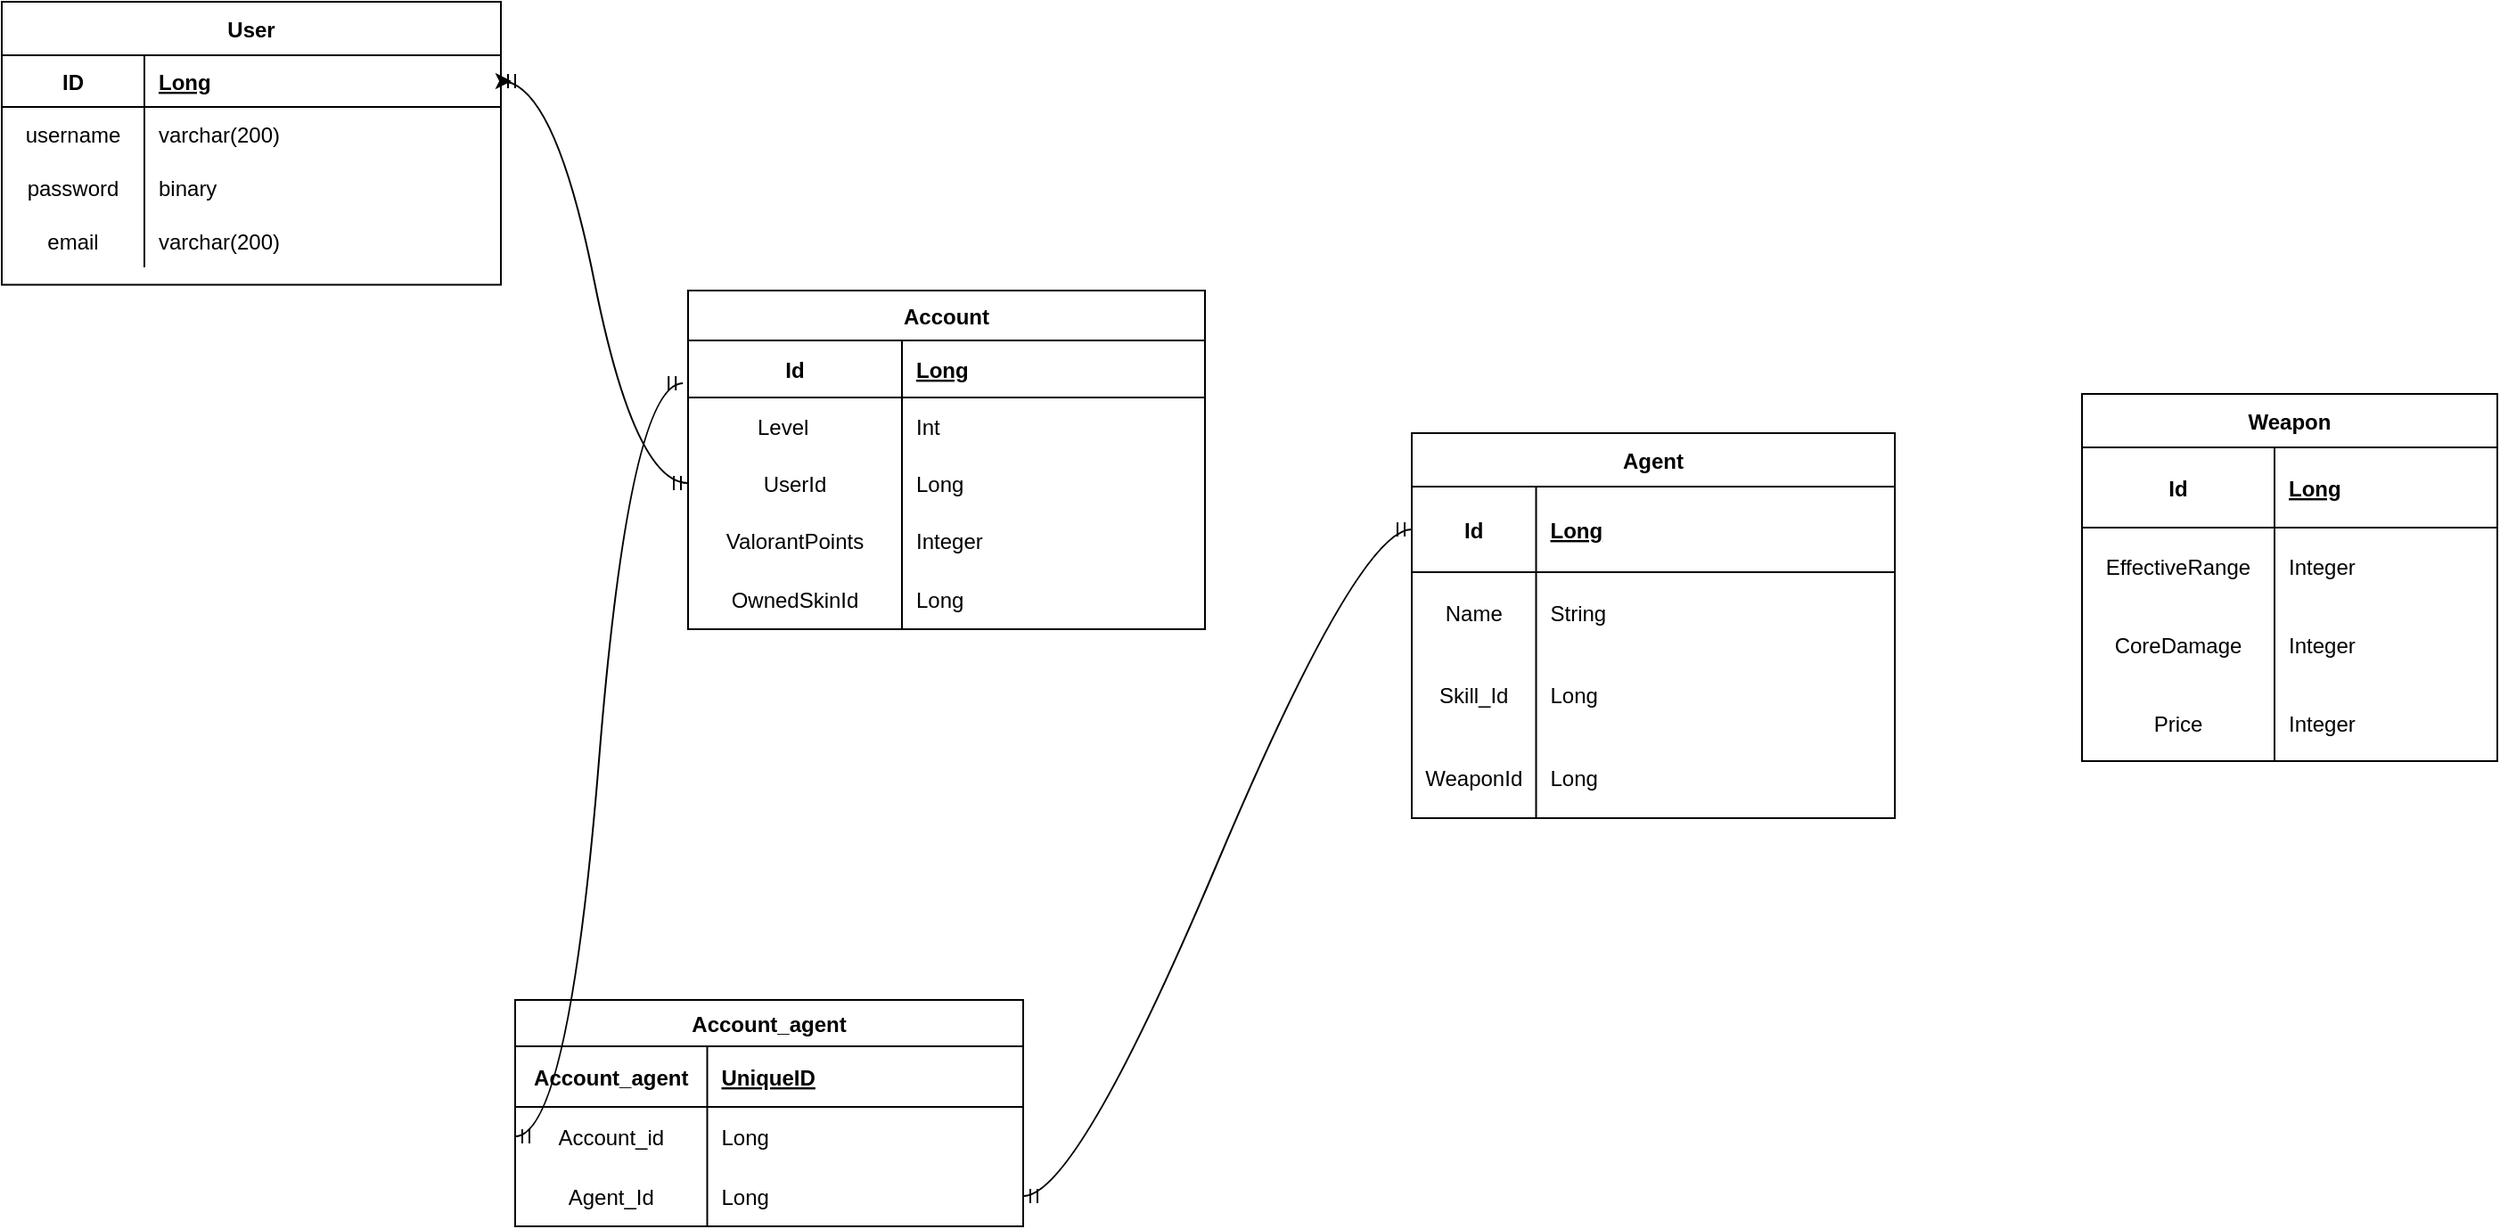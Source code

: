 <mxfile version="16.6.4" type="github"><diagram id="MxqoMbg6mT7qyHI4p-sc" name="Page-1"><mxGraphModel dx="1673" dy="885" grid="0" gridSize="10" guides="1" tooltips="1" connect="1" arrows="1" fold="1" page="1" pageScale="1" pageWidth="827" pageHeight="1169" math="0" shadow="0"><root><mxCell id="0"/><mxCell id="1" parent="0"/><mxCell id="zhGEIMyEr-bSJ3UOnFiU-1" value="User" style="shape=table;startSize=30;container=1;collapsible=1;childLayout=tableLayout;fixedRows=1;rowLines=0;fontStyle=1;align=center;resizeLast=1;" vertex="1" parent="1"><mxGeometry x="47" y="30" width="280" height="158.75" as="geometry"/></mxCell><mxCell id="zhGEIMyEr-bSJ3UOnFiU-2" value="" style="shape=tableRow;horizontal=0;startSize=0;swimlaneHead=0;swimlaneBody=0;fillColor=none;collapsible=0;dropTarget=0;points=[[0,0.5],[1,0.5]];portConstraint=eastwest;top=0;left=0;right=0;bottom=1;" vertex="1" parent="zhGEIMyEr-bSJ3UOnFiU-1"><mxGeometry y="30" width="280" height="29" as="geometry"/></mxCell><mxCell id="zhGEIMyEr-bSJ3UOnFiU-3" value="ID" style="shape=partialRectangle;connectable=0;fillColor=none;top=0;left=0;bottom=0;right=0;fontStyle=1;overflow=hidden;" vertex="1" parent="zhGEIMyEr-bSJ3UOnFiU-2"><mxGeometry width="80" height="29" as="geometry"><mxRectangle width="80" height="29" as="alternateBounds"/></mxGeometry></mxCell><mxCell id="zhGEIMyEr-bSJ3UOnFiU-4" value="Long" style="shape=partialRectangle;connectable=0;fillColor=none;top=0;left=0;bottom=0;right=0;align=left;spacingLeft=6;fontStyle=5;overflow=hidden;" vertex="1" parent="zhGEIMyEr-bSJ3UOnFiU-2"><mxGeometry x="80" width="200" height="29" as="geometry"><mxRectangle width="200" height="29" as="alternateBounds"/></mxGeometry></mxCell><mxCell id="zhGEIMyEr-bSJ3UOnFiU-5" value="" style="shape=tableRow;horizontal=0;startSize=0;swimlaneHead=0;swimlaneBody=0;fillColor=none;collapsible=0;dropTarget=0;points=[[0,0.5],[1,0.5]];portConstraint=eastwest;top=0;left=0;right=0;bottom=0;" vertex="1" parent="zhGEIMyEr-bSJ3UOnFiU-1"><mxGeometry y="59" width="280" height="30" as="geometry"/></mxCell><mxCell id="zhGEIMyEr-bSJ3UOnFiU-6" value="username" style="shape=partialRectangle;connectable=0;fillColor=none;top=0;left=0;bottom=0;right=0;editable=1;overflow=hidden;" vertex="1" parent="zhGEIMyEr-bSJ3UOnFiU-5"><mxGeometry width="80" height="30" as="geometry"><mxRectangle width="80" height="30" as="alternateBounds"/></mxGeometry></mxCell><mxCell id="zhGEIMyEr-bSJ3UOnFiU-7" value="varchar(200)" style="shape=partialRectangle;connectable=0;fillColor=none;top=0;left=0;bottom=0;right=0;align=left;spacingLeft=6;overflow=hidden;" vertex="1" parent="zhGEIMyEr-bSJ3UOnFiU-5"><mxGeometry x="80" width="200" height="30" as="geometry"><mxRectangle width="200" height="30" as="alternateBounds"/></mxGeometry></mxCell><mxCell id="zhGEIMyEr-bSJ3UOnFiU-8" value="" style="shape=tableRow;horizontal=0;startSize=0;swimlaneHead=0;swimlaneBody=0;fillColor=none;collapsible=0;dropTarget=0;points=[[0,0.5],[1,0.5]];portConstraint=eastwest;top=0;left=0;right=0;bottom=0;" vertex="1" parent="zhGEIMyEr-bSJ3UOnFiU-1"><mxGeometry y="89" width="280" height="30" as="geometry"/></mxCell><mxCell id="zhGEIMyEr-bSJ3UOnFiU-9" value="password" style="shape=partialRectangle;connectable=0;fillColor=none;top=0;left=0;bottom=0;right=0;editable=1;overflow=hidden;" vertex="1" parent="zhGEIMyEr-bSJ3UOnFiU-8"><mxGeometry width="80" height="30" as="geometry"><mxRectangle width="80" height="30" as="alternateBounds"/></mxGeometry></mxCell><mxCell id="zhGEIMyEr-bSJ3UOnFiU-10" value="binary" style="shape=partialRectangle;connectable=0;fillColor=none;top=0;left=0;bottom=0;right=0;align=left;spacingLeft=6;overflow=hidden;" vertex="1" parent="zhGEIMyEr-bSJ3UOnFiU-8"><mxGeometry x="80" width="200" height="30" as="geometry"><mxRectangle width="200" height="30" as="alternateBounds"/></mxGeometry></mxCell><mxCell id="zhGEIMyEr-bSJ3UOnFiU-11" value="" style="shape=tableRow;horizontal=0;startSize=0;swimlaneHead=0;swimlaneBody=0;fillColor=none;collapsible=0;dropTarget=0;points=[[0,0.5],[1,0.5]];portConstraint=eastwest;top=0;left=0;right=0;bottom=0;" vertex="1" parent="zhGEIMyEr-bSJ3UOnFiU-1"><mxGeometry y="119" width="280" height="30" as="geometry"/></mxCell><mxCell id="zhGEIMyEr-bSJ3UOnFiU-12" value="email" style="shape=partialRectangle;connectable=0;fillColor=none;top=0;left=0;bottom=0;right=0;editable=1;overflow=hidden;" vertex="1" parent="zhGEIMyEr-bSJ3UOnFiU-11"><mxGeometry width="80" height="30" as="geometry"><mxRectangle width="80" height="30" as="alternateBounds"/></mxGeometry></mxCell><mxCell id="zhGEIMyEr-bSJ3UOnFiU-13" value="varchar(200)" style="shape=partialRectangle;connectable=0;fillColor=none;top=0;left=0;bottom=0;right=0;align=left;spacingLeft=6;overflow=hidden;" vertex="1" parent="zhGEIMyEr-bSJ3UOnFiU-11"><mxGeometry x="80" width="200" height="30" as="geometry"><mxRectangle width="200" height="30" as="alternateBounds"/></mxGeometry></mxCell><object label="Account" placeholders="1" id="zhGEIMyEr-bSJ3UOnFiU-22"><mxCell style="shape=table;startSize=28;container=1;collapsible=1;childLayout=tableLayout;fixedRows=0;rowLines=0;fontStyle=1;align=center;resizeLast=1;fontColor=none;resizeLastRow=1;" vertex="1" parent="1"><mxGeometry x="432" y="192" width="290" height="190" as="geometry"/></mxCell></object><mxCell id="zhGEIMyEr-bSJ3UOnFiU-23" value="" style="shape=tableRow;horizontal=0;startSize=0;swimlaneHead=0;swimlaneBody=0;fillColor=none;collapsible=0;dropTarget=0;points=[[0,0.5],[1,0.5]];portConstraint=eastwest;top=0;left=0;right=0;bottom=1;fontColor=none;" vertex="1" parent="zhGEIMyEr-bSJ3UOnFiU-22"><mxGeometry y="28" width="290" height="32" as="geometry"/></mxCell><mxCell id="zhGEIMyEr-bSJ3UOnFiU-24" value="Id" style="shape=partialRectangle;connectable=0;fillColor=none;top=0;left=0;bottom=0;right=0;fontStyle=1;overflow=hidden;fontColor=none;" vertex="1" parent="zhGEIMyEr-bSJ3UOnFiU-23"><mxGeometry width="120" height="32" as="geometry"><mxRectangle width="120" height="32" as="alternateBounds"/></mxGeometry></mxCell><mxCell id="zhGEIMyEr-bSJ3UOnFiU-25" value="Long" style="shape=partialRectangle;connectable=0;fillColor=none;top=0;left=0;bottom=0;right=0;align=left;spacingLeft=6;fontStyle=5;overflow=hidden;fontColor=none;" vertex="1" parent="zhGEIMyEr-bSJ3UOnFiU-23"><mxGeometry x="120" width="170" height="32" as="geometry"><mxRectangle width="170" height="32" as="alternateBounds"/></mxGeometry></mxCell><mxCell id="zhGEIMyEr-bSJ3UOnFiU-26" value="" style="shape=tableRow;horizontal=0;startSize=0;swimlaneHead=0;swimlaneBody=0;fillColor=none;collapsible=0;dropTarget=0;points=[[0,0.5],[1,0.5]];portConstraint=eastwest;top=0;left=0;right=0;bottom=0;fontColor=none;" vertex="1" parent="zhGEIMyEr-bSJ3UOnFiU-22"><mxGeometry y="60" width="290" height="32" as="geometry"/></mxCell><mxCell id="zhGEIMyEr-bSJ3UOnFiU-27" value="Level    " style="shape=partialRectangle;connectable=0;fillColor=none;top=0;left=0;bottom=0;right=0;editable=1;overflow=hidden;fontColor=none;" vertex="1" parent="zhGEIMyEr-bSJ3UOnFiU-26"><mxGeometry width="120" height="32" as="geometry"><mxRectangle width="120" height="32" as="alternateBounds"/></mxGeometry></mxCell><mxCell id="zhGEIMyEr-bSJ3UOnFiU-28" value="Int" style="shape=partialRectangle;connectable=0;fillColor=none;top=0;left=0;bottom=0;right=0;align=left;spacingLeft=6;overflow=hidden;fontColor=none;" vertex="1" parent="zhGEIMyEr-bSJ3UOnFiU-26"><mxGeometry x="120" width="170" height="32" as="geometry"><mxRectangle width="170" height="32" as="alternateBounds"/></mxGeometry></mxCell><mxCell id="zhGEIMyEr-bSJ3UOnFiU-29" value="" style="shape=tableRow;horizontal=0;startSize=0;swimlaneHead=0;swimlaneBody=0;fillColor=none;collapsible=0;dropTarget=0;points=[[0,0.5],[1,0.5]];portConstraint=eastwest;top=0;left=0;right=0;bottom=0;fontColor=none;" vertex="1" parent="zhGEIMyEr-bSJ3UOnFiU-22"><mxGeometry y="92" width="290" height="32" as="geometry"/></mxCell><mxCell id="zhGEIMyEr-bSJ3UOnFiU-30" value="UserId" style="shape=partialRectangle;connectable=0;fillColor=none;top=0;left=0;bottom=0;right=0;editable=1;overflow=hidden;fontColor=none;" vertex="1" parent="zhGEIMyEr-bSJ3UOnFiU-29"><mxGeometry width="120" height="32" as="geometry"><mxRectangle width="120" height="32" as="alternateBounds"/></mxGeometry></mxCell><mxCell id="zhGEIMyEr-bSJ3UOnFiU-31" value="Long" style="shape=partialRectangle;connectable=0;fillColor=none;top=0;left=0;bottom=0;right=0;align=left;spacingLeft=6;overflow=hidden;fontColor=none;" vertex="1" parent="zhGEIMyEr-bSJ3UOnFiU-29"><mxGeometry x="120" width="170" height="32" as="geometry"><mxRectangle width="170" height="32" as="alternateBounds"/></mxGeometry></mxCell><mxCell id="zhGEIMyEr-bSJ3UOnFiU-66" style="shape=tableRow;horizontal=0;startSize=0;swimlaneHead=0;swimlaneBody=0;fillColor=none;collapsible=0;dropTarget=0;points=[[0,0.5],[1,0.5]];portConstraint=eastwest;top=0;left=0;right=0;bottom=0;fontColor=none;" vertex="1" parent="zhGEIMyEr-bSJ3UOnFiU-22"><mxGeometry y="124" width="290" height="32" as="geometry"/></mxCell><mxCell id="zhGEIMyEr-bSJ3UOnFiU-67" value="ValorantPoints" style="shape=partialRectangle;connectable=0;fillColor=none;top=0;left=0;bottom=0;right=0;editable=1;overflow=hidden;fontColor=none;" vertex="1" parent="zhGEIMyEr-bSJ3UOnFiU-66"><mxGeometry width="120" height="32" as="geometry"><mxRectangle width="120" height="32" as="alternateBounds"/></mxGeometry></mxCell><mxCell id="zhGEIMyEr-bSJ3UOnFiU-68" value="Integer" style="shape=partialRectangle;connectable=0;fillColor=none;top=0;left=0;bottom=0;right=0;align=left;spacingLeft=6;overflow=hidden;fontColor=none;" vertex="1" parent="zhGEIMyEr-bSJ3UOnFiU-66"><mxGeometry x="120" width="170" height="32" as="geometry"><mxRectangle width="170" height="32" as="alternateBounds"/></mxGeometry></mxCell><mxCell id="zhGEIMyEr-bSJ3UOnFiU-69" style="shape=tableRow;horizontal=0;startSize=0;swimlaneHead=0;swimlaneBody=0;fillColor=none;collapsible=0;dropTarget=0;points=[[0,0.5],[1,0.5]];portConstraint=eastwest;top=0;left=0;right=0;bottom=0;fontColor=none;" vertex="1" parent="zhGEIMyEr-bSJ3UOnFiU-22"><mxGeometry y="156" width="290" height="34" as="geometry"/></mxCell><mxCell id="zhGEIMyEr-bSJ3UOnFiU-70" value="OwnedSkinId" style="shape=partialRectangle;connectable=0;fillColor=none;top=0;left=0;bottom=0;right=0;editable=1;overflow=hidden;fontColor=none;" vertex="1" parent="zhGEIMyEr-bSJ3UOnFiU-69"><mxGeometry width="120" height="34" as="geometry"><mxRectangle width="120" height="34" as="alternateBounds"/></mxGeometry></mxCell><mxCell id="zhGEIMyEr-bSJ3UOnFiU-71" value="Long" style="shape=partialRectangle;connectable=0;fillColor=none;top=0;left=0;bottom=0;right=0;align=left;spacingLeft=6;overflow=hidden;fontColor=none;" vertex="1" parent="zhGEIMyEr-bSJ3UOnFiU-69"><mxGeometry x="120" width="170" height="34" as="geometry"><mxRectangle width="170" height="34" as="alternateBounds"/></mxGeometry></mxCell><mxCell id="zhGEIMyEr-bSJ3UOnFiU-49" value="Agent" style="shape=table;startSize=30;container=1;collapsible=1;childLayout=tableLayout;fixedRows=0;rowLines=0;fontStyle=1;align=center;resizeLast=1;fontColor=none;columnLines=1;" vertex="1" parent="1"><mxGeometry x="838" y="272" width="271" height="216" as="geometry"/></mxCell><mxCell id="zhGEIMyEr-bSJ3UOnFiU-50" value="" style="shape=tableRow;horizontal=0;startSize=0;swimlaneHead=0;swimlaneBody=0;fillColor=none;collapsible=0;dropTarget=0;points=[[0,0.5],[1,0.5]];portConstraint=eastwest;top=0;left=0;right=0;bottom=1;fontColor=none;" vertex="1" parent="zhGEIMyEr-bSJ3UOnFiU-49"><mxGeometry y="30" width="271" height="48" as="geometry"/></mxCell><mxCell id="zhGEIMyEr-bSJ3UOnFiU-51" value="Id" style="shape=partialRectangle;connectable=0;fillColor=none;top=0;left=0;bottom=0;right=0;fontStyle=1;overflow=hidden;fontColor=none;" vertex="1" parent="zhGEIMyEr-bSJ3UOnFiU-50"><mxGeometry width="69.75" height="48" as="geometry"><mxRectangle width="69.75" height="48" as="alternateBounds"/></mxGeometry></mxCell><mxCell id="zhGEIMyEr-bSJ3UOnFiU-52" value="Long" style="shape=partialRectangle;connectable=0;fillColor=none;top=0;left=0;bottom=0;right=0;align=left;spacingLeft=6;fontStyle=5;overflow=hidden;fontColor=none;" vertex="1" parent="zhGEIMyEr-bSJ3UOnFiU-50"><mxGeometry x="69.75" width="201.25" height="48" as="geometry"><mxRectangle width="201.25" height="48" as="alternateBounds"/></mxGeometry></mxCell><mxCell id="zhGEIMyEr-bSJ3UOnFiU-53" value="" style="shape=tableRow;horizontal=0;startSize=0;swimlaneHead=0;swimlaneBody=0;fillColor=none;collapsible=0;dropTarget=0;points=[[0,0.5],[1,0.5]];portConstraint=eastwest;top=0;left=0;right=0;bottom=0;fontColor=none;" vertex="1" parent="zhGEIMyEr-bSJ3UOnFiU-49"><mxGeometry y="78" width="271" height="45" as="geometry"/></mxCell><mxCell id="zhGEIMyEr-bSJ3UOnFiU-54" value="Name" style="shape=partialRectangle;connectable=0;fillColor=none;top=0;left=0;bottom=0;right=0;editable=1;overflow=hidden;fontColor=none;" vertex="1" parent="zhGEIMyEr-bSJ3UOnFiU-53"><mxGeometry width="69.75" height="45" as="geometry"><mxRectangle width="69.75" height="45" as="alternateBounds"/></mxGeometry></mxCell><mxCell id="zhGEIMyEr-bSJ3UOnFiU-55" value="String" style="shape=partialRectangle;connectable=0;fillColor=none;top=0;left=0;bottom=0;right=0;align=left;spacingLeft=6;overflow=hidden;fontColor=none;" vertex="1" parent="zhGEIMyEr-bSJ3UOnFiU-53"><mxGeometry x="69.75" width="201.25" height="45" as="geometry"><mxRectangle width="201.25" height="45" as="alternateBounds"/></mxGeometry></mxCell><mxCell id="zhGEIMyEr-bSJ3UOnFiU-56" value="" style="shape=tableRow;horizontal=0;startSize=0;swimlaneHead=0;swimlaneBody=0;fillColor=none;collapsible=0;dropTarget=0;points=[[0,0.5],[1,0.5]];portConstraint=eastwest;top=0;left=0;right=0;bottom=0;fontColor=none;" vertex="1" parent="zhGEIMyEr-bSJ3UOnFiU-49"><mxGeometry y="123" width="271" height="47" as="geometry"/></mxCell><mxCell id="zhGEIMyEr-bSJ3UOnFiU-57" value="Skill_Id" style="shape=partialRectangle;connectable=0;fillColor=none;top=0;left=0;bottom=0;right=0;editable=1;overflow=hidden;fontColor=none;" vertex="1" parent="zhGEIMyEr-bSJ3UOnFiU-56"><mxGeometry width="69.75" height="47" as="geometry"><mxRectangle width="69.75" height="47" as="alternateBounds"/></mxGeometry></mxCell><mxCell id="zhGEIMyEr-bSJ3UOnFiU-58" value="Long" style="shape=partialRectangle;connectable=0;fillColor=none;top=0;left=0;bottom=0;right=0;align=left;spacingLeft=6;overflow=hidden;fontColor=none;" vertex="1" parent="zhGEIMyEr-bSJ3UOnFiU-56"><mxGeometry x="69.75" width="201.25" height="47" as="geometry"><mxRectangle width="201.25" height="47" as="alternateBounds"/></mxGeometry></mxCell><mxCell id="zhGEIMyEr-bSJ3UOnFiU-59" value="" style="shape=tableRow;horizontal=0;startSize=0;swimlaneHead=0;swimlaneBody=0;fillColor=none;collapsible=0;dropTarget=0;points=[[0,0.5],[1,0.5]];portConstraint=eastwest;top=0;left=0;right=0;bottom=0;fontColor=none;" vertex="1" parent="zhGEIMyEr-bSJ3UOnFiU-49"><mxGeometry y="170" width="271" height="46" as="geometry"/></mxCell><mxCell id="zhGEIMyEr-bSJ3UOnFiU-60" value="WeaponId" style="shape=partialRectangle;connectable=0;fillColor=none;top=0;left=0;bottom=0;right=0;editable=1;overflow=hidden;fontColor=none;" vertex="1" parent="zhGEIMyEr-bSJ3UOnFiU-59"><mxGeometry width="69.75" height="46" as="geometry"><mxRectangle width="69.75" height="46" as="alternateBounds"/></mxGeometry></mxCell><mxCell id="zhGEIMyEr-bSJ3UOnFiU-61" value="Long" style="shape=partialRectangle;connectable=0;fillColor=none;top=0;left=0;bottom=0;right=0;align=left;spacingLeft=6;overflow=hidden;fontColor=none;" vertex="1" parent="zhGEIMyEr-bSJ3UOnFiU-59"><mxGeometry x="69.75" width="201.25" height="46" as="geometry"><mxRectangle width="201.25" height="46" as="alternateBounds"/></mxGeometry></mxCell><mxCell id="zhGEIMyEr-bSJ3UOnFiU-75" style="edgeStyle=orthogonalEdgeStyle;curved=1;orthogonalLoop=1;jettySize=auto;html=1;exitX=1;exitY=0.5;exitDx=0;exitDy=0;fontColor=none;endFill=1;" edge="1" parent="1" source="zhGEIMyEr-bSJ3UOnFiU-2"><mxGeometry relative="1" as="geometry"><mxPoint x="333" y="75" as="targetPoint"/></mxGeometry></mxCell><mxCell id="zhGEIMyEr-bSJ3UOnFiU-76" value="" style="edgeStyle=entityRelationEdgeStyle;fontSize=12;html=1;endArrow=ERmandOne;startArrow=ERmandOne;fontColor=none;curved=1;" edge="1" parent="1" source="zhGEIMyEr-bSJ3UOnFiU-29" target="zhGEIMyEr-bSJ3UOnFiU-2"><mxGeometry width="100" height="100" relative="1" as="geometry"><mxPoint x="368" y="349" as="sourcePoint"/><mxPoint x="548" y="121" as="targetPoint"/></mxGeometry></mxCell><mxCell id="zhGEIMyEr-bSJ3UOnFiU-77" value="Account_agent" style="shape=table;startSize=26;container=1;collapsible=1;childLayout=tableLayout;fixedRows=0;rowLines=0;fontStyle=1;align=center;resizeLast=1;fontColor=none;resizeLastRow=0;columnLines=1;" vertex="1" parent="1"><mxGeometry x="335" y="590" width="285" height="127" as="geometry"/></mxCell><mxCell id="zhGEIMyEr-bSJ3UOnFiU-78" value="" style="shape=tableRow;horizontal=0;startSize=0;swimlaneHead=0;swimlaneBody=0;fillColor=none;collapsible=0;dropTarget=0;points=[[0,0.5],[1,0.5]];portConstraint=eastwest;top=0;left=0;right=0;bottom=1;fontColor=none;" vertex="1" parent="zhGEIMyEr-bSJ3UOnFiU-77"><mxGeometry y="26" width="285" height="34" as="geometry"/></mxCell><mxCell id="zhGEIMyEr-bSJ3UOnFiU-79" value="Account_agent" style="shape=partialRectangle;connectable=0;fillColor=none;top=0;left=0;bottom=0;right=0;fontStyle=1;overflow=hidden;fontColor=none;" vertex="1" parent="zhGEIMyEr-bSJ3UOnFiU-78"><mxGeometry width="107.75" height="34" as="geometry"><mxRectangle width="107.75" height="34" as="alternateBounds"/></mxGeometry></mxCell><mxCell id="zhGEIMyEr-bSJ3UOnFiU-80" value="UniqueID" style="shape=partialRectangle;connectable=0;fillColor=none;top=0;left=0;bottom=0;right=0;align=left;spacingLeft=6;fontStyle=5;overflow=hidden;fontColor=none;" vertex="1" parent="zhGEIMyEr-bSJ3UOnFiU-78"><mxGeometry x="107.75" width="177.25" height="34" as="geometry"><mxRectangle width="177.25" height="34" as="alternateBounds"/></mxGeometry></mxCell><mxCell id="zhGEIMyEr-bSJ3UOnFiU-81" value="" style="shape=tableRow;horizontal=0;startSize=0;swimlaneHead=0;swimlaneBody=0;fillColor=none;collapsible=0;dropTarget=0;points=[[0,0.5],[1,0.5]];portConstraint=eastwest;top=0;left=0;right=0;bottom=0;fontColor=none;" vertex="1" parent="zhGEIMyEr-bSJ3UOnFiU-77"><mxGeometry y="60" width="285" height="33" as="geometry"/></mxCell><mxCell id="zhGEIMyEr-bSJ3UOnFiU-82" value="Account_id" style="shape=partialRectangle;connectable=0;fillColor=none;top=0;left=0;bottom=0;right=0;editable=1;overflow=hidden;fontColor=none;" vertex="1" parent="zhGEIMyEr-bSJ3UOnFiU-81"><mxGeometry width="107.75" height="33" as="geometry"><mxRectangle width="107.75" height="33" as="alternateBounds"/></mxGeometry></mxCell><mxCell id="zhGEIMyEr-bSJ3UOnFiU-83" value="Long" style="shape=partialRectangle;connectable=0;fillColor=none;top=0;left=0;bottom=0;right=0;align=left;spacingLeft=6;overflow=hidden;fontColor=none;" vertex="1" parent="zhGEIMyEr-bSJ3UOnFiU-81"><mxGeometry x="107.75" width="177.25" height="33" as="geometry"><mxRectangle width="177.25" height="33" as="alternateBounds"/></mxGeometry></mxCell><mxCell id="zhGEIMyEr-bSJ3UOnFiU-84" value="" style="shape=tableRow;horizontal=0;startSize=0;swimlaneHead=0;swimlaneBody=0;fillColor=none;collapsible=0;dropTarget=0;points=[[0,0.5],[1,0.5]];portConstraint=eastwest;top=0;left=0;right=0;bottom=0;fontColor=none;" vertex="1" parent="zhGEIMyEr-bSJ3UOnFiU-77"><mxGeometry y="93" width="285" height="34" as="geometry"/></mxCell><mxCell id="zhGEIMyEr-bSJ3UOnFiU-85" value="Agent_Id" style="shape=partialRectangle;connectable=0;fillColor=none;top=0;left=0;bottom=0;right=0;editable=1;overflow=hidden;fontColor=none;" vertex="1" parent="zhGEIMyEr-bSJ3UOnFiU-84"><mxGeometry width="107.75" height="34" as="geometry"><mxRectangle width="107.75" height="34" as="alternateBounds"/></mxGeometry></mxCell><mxCell id="zhGEIMyEr-bSJ3UOnFiU-86" value="Long" style="shape=partialRectangle;connectable=0;fillColor=none;top=0;left=0;bottom=0;right=0;align=left;spacingLeft=6;overflow=hidden;fontColor=none;" vertex="1" parent="zhGEIMyEr-bSJ3UOnFiU-84"><mxGeometry x="107.75" width="177.25" height="34" as="geometry"><mxRectangle width="177.25" height="34" as="alternateBounds"/></mxGeometry></mxCell><mxCell id="zhGEIMyEr-bSJ3UOnFiU-91" value="" style="edgeStyle=entityRelationEdgeStyle;fontSize=12;html=1;endArrow=ERmandOne;startArrow=ERmandOne;fontColor=none;curved=1;entryX=-0.01;entryY=0.75;entryDx=0;entryDy=0;entryPerimeter=0;exitX=0;exitY=0.5;exitDx=0;exitDy=0;" edge="1" parent="1" source="zhGEIMyEr-bSJ3UOnFiU-81" target="zhGEIMyEr-bSJ3UOnFiU-23"><mxGeometry width="100" height="100" relative="1" as="geometry"><mxPoint x="368" y="544" as="sourcePoint"/><mxPoint x="346" y="355" as="targetPoint"/></mxGeometry></mxCell><mxCell id="zhGEIMyEr-bSJ3UOnFiU-92" value="" style="edgeStyle=entityRelationEdgeStyle;fontSize=12;html=1;endArrow=ERmandOne;startArrow=ERmandOne;fontColor=none;curved=1;entryX=0;entryY=0.5;entryDx=0;entryDy=0;exitX=1;exitY=0.5;exitDx=0;exitDy=0;" edge="1" parent="1" source="zhGEIMyEr-bSJ3UOnFiU-84" target="zhGEIMyEr-bSJ3UOnFiU-50"><mxGeometry width="100" height="100" relative="1" as="geometry"><mxPoint x="654" y="699" as="sourcePoint"/><mxPoint x="754" y="599" as="targetPoint"/></mxGeometry></mxCell><mxCell id="zhGEIMyEr-bSJ3UOnFiU-93" value="Weapon" style="shape=table;startSize=30;container=1;collapsible=1;childLayout=tableLayout;fixedRows=0;rowLines=0;fontStyle=1;align=center;resizeLast=1;fontColor=none;" vertex="1" parent="1"><mxGeometry x="1214" y="250" width="233" height="206" as="geometry"/></mxCell><mxCell id="zhGEIMyEr-bSJ3UOnFiU-94" value="" style="shape=tableRow;horizontal=0;startSize=0;swimlaneHead=0;swimlaneBody=0;fillColor=none;collapsible=0;dropTarget=0;points=[[0,0.5],[1,0.5]];portConstraint=eastwest;top=0;left=0;right=0;bottom=1;fontColor=none;" vertex="1" parent="zhGEIMyEr-bSJ3UOnFiU-93"><mxGeometry y="30" width="233" height="45" as="geometry"/></mxCell><mxCell id="zhGEIMyEr-bSJ3UOnFiU-95" value="Id" style="shape=partialRectangle;connectable=0;fillColor=none;top=0;left=0;bottom=0;right=0;fontStyle=1;overflow=hidden;fontColor=none;" vertex="1" parent="zhGEIMyEr-bSJ3UOnFiU-94"><mxGeometry width="108.0" height="45" as="geometry"><mxRectangle width="108.0" height="45" as="alternateBounds"/></mxGeometry></mxCell><mxCell id="zhGEIMyEr-bSJ3UOnFiU-96" value="Long" style="shape=partialRectangle;connectable=0;fillColor=none;top=0;left=0;bottom=0;right=0;align=left;spacingLeft=6;fontStyle=5;overflow=hidden;fontColor=none;" vertex="1" parent="zhGEIMyEr-bSJ3UOnFiU-94"><mxGeometry x="108.0" width="125.0" height="45" as="geometry"><mxRectangle width="125.0" height="45" as="alternateBounds"/></mxGeometry></mxCell><mxCell id="zhGEIMyEr-bSJ3UOnFiU-97" value="" style="shape=tableRow;horizontal=0;startSize=0;swimlaneHead=0;swimlaneBody=0;fillColor=none;collapsible=0;dropTarget=0;points=[[0,0.5],[1,0.5]];portConstraint=eastwest;top=0;left=0;right=0;bottom=0;fontColor=none;" vertex="1" parent="zhGEIMyEr-bSJ3UOnFiU-93"><mxGeometry y="75" width="233" height="43" as="geometry"/></mxCell><mxCell id="zhGEIMyEr-bSJ3UOnFiU-98" value="EffectiveRange" style="shape=partialRectangle;connectable=0;fillColor=none;top=0;left=0;bottom=0;right=0;editable=1;overflow=hidden;fontColor=none;" vertex="1" parent="zhGEIMyEr-bSJ3UOnFiU-97"><mxGeometry width="108.0" height="43" as="geometry"><mxRectangle width="108.0" height="43" as="alternateBounds"/></mxGeometry></mxCell><mxCell id="zhGEIMyEr-bSJ3UOnFiU-99" value="Integer" style="shape=partialRectangle;connectable=0;fillColor=none;top=0;left=0;bottom=0;right=0;align=left;spacingLeft=6;overflow=hidden;fontColor=none;" vertex="1" parent="zhGEIMyEr-bSJ3UOnFiU-97"><mxGeometry x="108.0" width="125.0" height="43" as="geometry"><mxRectangle width="125.0" height="43" as="alternateBounds"/></mxGeometry></mxCell><mxCell id="zhGEIMyEr-bSJ3UOnFiU-100" value="" style="shape=tableRow;horizontal=0;startSize=0;swimlaneHead=0;swimlaneBody=0;fillColor=none;collapsible=0;dropTarget=0;points=[[0,0.5],[1,0.5]];portConstraint=eastwest;top=0;left=0;right=0;bottom=0;fontColor=none;" vertex="1" parent="zhGEIMyEr-bSJ3UOnFiU-93"><mxGeometry y="118" width="233" height="45" as="geometry"/></mxCell><mxCell id="zhGEIMyEr-bSJ3UOnFiU-101" value="CoreDamage" style="shape=partialRectangle;connectable=0;fillColor=none;top=0;left=0;bottom=0;right=0;editable=1;overflow=hidden;fontColor=none;" vertex="1" parent="zhGEIMyEr-bSJ3UOnFiU-100"><mxGeometry width="108.0" height="45" as="geometry"><mxRectangle width="108.0" height="45" as="alternateBounds"/></mxGeometry></mxCell><mxCell id="zhGEIMyEr-bSJ3UOnFiU-102" value="Integer" style="shape=partialRectangle;connectable=0;fillColor=none;top=0;left=0;bottom=0;right=0;align=left;spacingLeft=6;overflow=hidden;fontColor=none;" vertex="1" parent="zhGEIMyEr-bSJ3UOnFiU-100"><mxGeometry x="108.0" width="125.0" height="45" as="geometry"><mxRectangle width="125.0" height="45" as="alternateBounds"/></mxGeometry></mxCell><mxCell id="zhGEIMyEr-bSJ3UOnFiU-103" value="" style="shape=tableRow;horizontal=0;startSize=0;swimlaneHead=0;swimlaneBody=0;fillColor=none;collapsible=0;dropTarget=0;points=[[0,0.5],[1,0.5]];portConstraint=eastwest;top=0;left=0;right=0;bottom=0;fontColor=none;" vertex="1" parent="zhGEIMyEr-bSJ3UOnFiU-93"><mxGeometry y="163" width="233" height="43" as="geometry"/></mxCell><mxCell id="zhGEIMyEr-bSJ3UOnFiU-104" value="Price" style="shape=partialRectangle;connectable=0;fillColor=none;top=0;left=0;bottom=0;right=0;editable=1;overflow=hidden;fontColor=none;" vertex="1" parent="zhGEIMyEr-bSJ3UOnFiU-103"><mxGeometry width="108.0" height="43" as="geometry"><mxRectangle width="108.0" height="43" as="alternateBounds"/></mxGeometry></mxCell><mxCell id="zhGEIMyEr-bSJ3UOnFiU-105" value="Integer" style="shape=partialRectangle;connectable=0;fillColor=none;top=0;left=0;bottom=0;right=0;align=left;spacingLeft=6;overflow=hidden;fontColor=none;" vertex="1" parent="zhGEIMyEr-bSJ3UOnFiU-103"><mxGeometry x="108.0" width="125.0" height="43" as="geometry"><mxRectangle width="125.0" height="43" as="alternateBounds"/></mxGeometry></mxCell></root></mxGraphModel></diagram></mxfile>